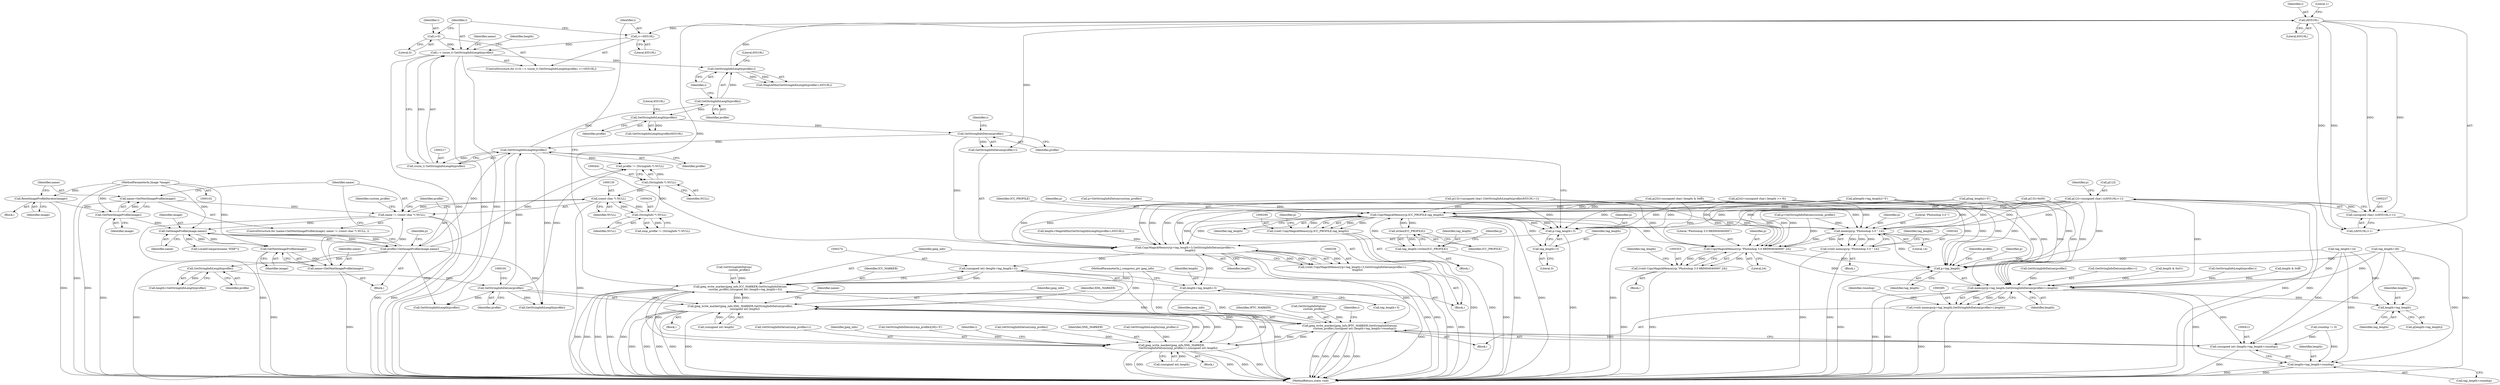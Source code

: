 digraph "0_ImageMagick_9e187b73a8a1290bb0e1a1c878f8be1917aa8742@array" {
"1000232" [label="(Call,p[12]=(unsigned char) ((i/65519L)+1))"];
"1000236" [label="(Call,(unsigned char) ((i/65519L)+1))"];
"1000239" [label="(Call,i/65519L)"];
"1000227" [label="(Call,GetStringInfoLength(profile)-i)"];
"1000228" [label="(Call,GetStringInfoLength(profile))"];
"1000218" [label="(Call,GetStringInfoLength(profile))"];
"1000178" [label="(Call,GetStringInfoDatum(profile))"];
"1000152" [label="(Call,GetStringInfoLength(profile))"];
"1000134" [label="(Call,profile=GetImageProfile(image,name))"];
"1000136" [label="(Call,GetImageProfile(image,name))"];
"1000125" [label="(Call,GetNextImageProfile(image))"];
"1000120" [label="(Call,ResetImageProfileIterator(image))"];
"1000104" [label="(MethodParameterIn,Image *image)"];
"1000501" [label="(Call,GetNextImageProfile(image))"];
"1000127" [label="(Call,name != (const char *) NULL)"];
"1000499" [label="(Call,name=GetNextImageProfile(image))"];
"1000123" [label="(Call,name=GetNextImageProfile(image))"];
"1000129" [label="(Call,(const char *) NULL)"];
"1000440" [label="(Call,(StringInfo *) NULL)"];
"1000433" [label="(Call,(StringInfo *) NULL)"];
"1000264" [label="(Call,GetStringInfoDatum(profile))"];
"1000251" [label="(Call,GetStringInfoLength(profile))"];
"1000214" [label="(Call,i < (ssize_t) GetStringInfoLength(profile))"];
"1000220" [label="(Call,i+=65519L)"];
"1000211" [label="(Call,i=0)"];
"1000216" [label="(Call,(ssize_t) GetStringInfoLength(profile))"];
"1000201" [label="(Call,CopyMagickMemory(p,ICC_PROFILE,tag_length))"];
"1000193" [label="(Call,strlen(ICC_PROFILE))"];
"1000191" [label="(Call,tag_length=strlen(ICC_PROFILE))"];
"1000199" [label="(Call,(void) CopyMagickMemory(p,ICC_PROFILE,tag_length))"];
"1000257" [label="(Call,CopyMagickMemory(p+tag_length+3,GetStringInfoDatum(profile)+i,\n            length))"];
"1000255" [label="(Call,(void) CopyMagickMemory(p+tag_length+3,GetStringInfoDatum(profile)+i,\n            length))"];
"1000273" [label="(Call,(unsigned int) (length+tag_length+3))"];
"1000268" [label="(Call,jpeg_write_marker(jpeg_info,ICC_MARKER,GetStringInfoDatum(\n            custom_profile),(unsigned int) (length+tag_length+3)))"];
"1000175" [label="(Call,jpeg_write_marker(jpeg_info,XML_MARKER,GetStringInfoDatum(profile),\n           (unsigned int) length))"];
"1000406" [label="(Call,jpeg_write_marker(jpeg_info,IPTC_MARKER,GetStringInfoDatum(\n            custom_profile),(unsigned int) (length+tag_length+roundup)))"];
"1000474" [label="(Call,jpeg_write_marker(jpeg_info,XML_MARKER,\n                GetStringInfoDatum(xmp_profile)+i,(unsigned int) length))"];
"1000275" [label="(Call,length+tag_length+3)"];
"1000258" [label="(Call,p+tag_length+3)"];
"1000260" [label="(Call,tag_length+3)"];
"1000343" [label="(Call,memcpy(p,\"Photoshop 3.0 \",14))"];
"1000341" [label="(Call,(void) memcpy(p,\"Photoshop 3.0 \",14))"];
"1000354" [label="(Call,CopyMagickMemory(p,\"Photoshop 3.0 8BIM\04\04\0\0\0\0\",24))"];
"1000352" [label="(Call,(void) CopyMagickMemory(p,\"Photoshop 3.0 8BIM\04\04\0\0\0\0\",24))"];
"1000386" [label="(Call,memcpy(p+tag_length,GetStringInfoDatum(profile)+i,length))"];
"1000384" [label="(Call,(void) memcpy(p+tag_length,GetStringInfoDatum(profile)+i,length))"];
"1000402" [label="(Call,length+tag_length)"];
"1000411" [label="(Call,(unsigned int) (length+tag_length+roundup))"];
"1000413" [label="(Call,length+tag_length+roundup)"];
"1000387" [label="(Call,p+tag_length)"];
"1000251" [label="(Call,GetStringInfoLength(profile))"];
"1000230" [label="(Identifier,i)"];
"1000105" [label="(Block,)"];
"1000388" [label="(Identifier,p)"];
"1000391" [label="(Call,GetStringInfoDatum(profile))"];
"1000354" [label="(Call,CopyMagickMemory(p,\"Photoshop 3.0 8BIM\04\04\0\0\0\0\",24))"];
"1000386" [label="(Call,memcpy(p+tag_length,GetStringInfoDatum(profile)+i,length))"];
"1000124" [label="(Identifier,name)"];
"1000502" [label="(Identifier,image)"];
"1000131" [label="(Identifier,NULL)"];
"1000359" [label="(Identifier,tag_length)"];
"1000370" [label="(Call,p[25]=(unsigned char) (length & 0xff))"];
"1000127" [label="(Call,name != (const char *) NULL)"];
"1000232" [label="(Call,p[12]=(unsigned char) ((i/65519L)+1))"];
"1000222" [label="(Literal,65519L)"];
"1000191" [label="(Call,tag_length=strlen(ICC_PROFILE))"];
"1000478" [label="(Call,GetStringInfoDatum(xmp_profile))"];
"1000267" [label="(Identifier,length)"];
"1000389" [label="(Identifier,tag_length)"];
"1000186" [label="(Identifier,name)"];
"1000396" [label="(Call,roundup != 0)"];
"1000258" [label="(Call,p+tag_length+3)"];
"1000125" [label="(Call,GetNextImageProfile(image))"];
"1000252" [label="(Identifier,profile)"];
"1000199" [label="(Call,(void) CopyMagickMemory(p,ICC_PROFILE,tag_length))"];
"1000202" [label="(Identifier,p)"];
"1000214" [label="(Call,i < (ssize_t) GetStringInfoLength(profile))"];
"1000346" [label="(Literal,14)"];
"1000500" [label="(Identifier,name)"];
"1000176" [label="(Identifier,jpeg_info)"];
"1000340" [label="(Block,)"];
"1000150" [label="(Call,length=GetStringInfoLength(profile))"];
"1000309" [label="(Call,GetStringInfoLength(profile))"];
"1000348" [label="(Identifier,tag_length)"];
"1000135" [label="(Identifier,profile)"];
"1000229" [label="(Identifier,profile)"];
"1000357" [label="(Literal,24)"];
"1000122" [label="(ControlStructure,for (name=GetNextImageProfile(image); name != (const char *) NULL; ))"];
"1000384" [label="(Call,(void) memcpy(p+tag_length,GetStringInfoDatum(profile)+i,length))"];
"1000145" [label="(Call,LocaleCompare(name,\"EXIF\"))"];
"1000390" [label="(Call,GetStringInfoDatum(profile)+i)"];
"1000266" [label="(Identifier,i)"];
"1000241" [label="(Literal,65519L)"];
"1000215" [label="(Identifier,i)"];
"1000399" [label="(Call,p[length+tag_length]='\0')"];
"1000196" [label="(Identifier,p)"];
"1000192" [label="(Identifier,tag_length)"];
"1000312" [label="(Identifier,i)"];
"1000356" [label="(Literal,\"Photoshop 3.0 8BIM\04\04\0\0\0\0\")"];
"1000236" [label="(Call,(unsigned char) ((i/65519L)+1))"];
"1000103" [label="(MethodParameterIn,j_compress_ptr jpeg_info)"];
"1000177" [label="(Identifier,XML_MARKER)"];
"1000263" [label="(Call,GetStringInfoDatum(profile)+i)"];
"1000195" [label="(Call,p=GetStringInfoDatum(custom_profile))"];
"1000137" [label="(Identifier,image)"];
"1000194" [label="(Identifier,ICC_PROFILE)"];
"1000231" [label="(Literal,65519L)"];
"1000239" [label="(Call,i/65519L)"];
"1000407" [label="(Identifier,jpeg_info)"];
"1000270" [label="(Identifier,ICC_MARKER)"];
"1000285" [label="(Identifier,name)"];
"1000408" [label="(Identifier,IPTC_MARKER)"];
"1000126" [label="(Identifier,image)"];
"1000476" [label="(Identifier,XML_MARKER)"];
"1000213" [label="(Literal,0)"];
"1000409" [label="(Call,GetStringInfoDatum(\n            custom_profile))"];
"1000438" [label="(Call,profile != (StringInfo *) NULL)"];
"1000411" [label="(Call,(unsigned int) (length+tag_length+roundup))"];
"1000392" [label="(Identifier,profile)"];
"1000465" [label="(Block,)"];
"1000469" [label="(Call,GetStringInfoLength(xmp_profile)-i)"];
"1000344" [label="(Identifier,p)"];
"1000394" [label="(Identifier,length)"];
"1000265" [label="(Identifier,profile)"];
"1000435" [label="(Identifier,NULL)"];
"1000255" [label="(Call,(void) CopyMagickMemory(p+tag_length+3,GetStringInfoDatum(profile)+i,\n            length))"];
"1000204" [label="(Identifier,tag_length)"];
"1000219" [label="(Identifier,profile)"];
"1000501" [label="(Call,GetNextImageProfile(image))"];
"1000275" [label="(Call,length+tag_length+3)"];
"1000260" [label="(Call,tag_length+3)"];
"1000397" [label="(Identifier,roundup)"];
"1000226" [label="(Call,MagickMin(GetStringInfoLength(profile)-i,65519L))"];
"1000414" [label="(Identifier,length)"];
"1000477" [label="(Call,GetStringInfoDatum(xmp_profile)+i)"];
"1000152" [label="(Call,GetStringInfoLength(profile))"];
"1000499" [label="(Call,name=GetNextImageProfile(image))"];
"1000269" [label="(Identifier,jpeg_info)"];
"1000240" [label="(Identifier,i)"];
"1000212" [label="(Identifier,i)"];
"1000153" [label="(Identifier,profile)"];
"1000475" [label="(Identifier,jpeg_info)"];
"1000433" [label="(Call,(StringInfo *) NULL)"];
"1000121" [label="(Identifier,image)"];
"1000352" [label="(Call,(void) CopyMagickMemory(p,\"Photoshop 3.0 8BIM\04\04\0\0\0\0\",24))"];
"1000120" [label="(Call,ResetImageProfileIterator(image))"];
"1000276" [label="(Identifier,length)"];
"1000224" [label="(Call,length=MagickMin(GetStringInfoLength(profile)-i,65519L))"];
"1000347" [label="(Call,tag_length=14)"];
"1000379" [label="(Call,p[13]=0x00)"];
"1000345" [label="(Literal,\"Photoshop 3.0 \")"];
"1000129" [label="(Call,(const char *) NULL)"];
"1000228" [label="(Call,GetStringInfoLength(profile))"];
"1000218" [label="(Call,GetStringInfoLength(profile))"];
"1000361" [label="(Call,p[24]=(unsigned char) (length >> 8))"];
"1000358" [label="(Call,tag_length=26)"];
"1000225" [label="(Identifier,length)"];
"1000261" [label="(Identifier,tag_length)"];
"1000406" [label="(Call,jpeg_write_marker(jpeg_info,IPTC_MARKER,GetStringInfoDatum(\n            custom_profile),(unsigned int) (length+tag_length+roundup)))"];
"1000149" [label="(Block,)"];
"1000233" [label="(Call,p[12])"];
"1000351" [label="(Block,)"];
"1000207" [label="(Identifier,p)"];
"1000474" [label="(Call,jpeg_write_marker(jpeg_info,XML_MARKER,\n                GetStringInfoDatum(xmp_profile)+i,(unsigned int) length))"];
"1000497" [label="(Call,GetStringInfoLength(profile))"];
"1000134" [label="(Call,profile=GetImageProfile(image,name))"];
"1000431" [label="(Call,xmp_profile != (StringInfo *) NULL)"];
"1000446" [label="(Call,GetStringInfoDatum(xmp_profile)[28]='\0')"];
"1000463" [label="(Identifier,i)"];
"1000271" [label="(Call,GetStringInfoDatum(\n            custom_profile))"];
"1000277" [label="(Call,tag_length+3)"];
"1000504" [label="(Identifier,custom_profile)"];
"1000221" [label="(Identifier,i)"];
"1000327" [label="(Call,length & 0x01)"];
"1000123" [label="(Call,name=GetNextImageProfile(image))"];
"1000193" [label="(Call,strlen(ICC_PROFILE))"];
"1000268" [label="(Call,jpeg_write_marker(jpeg_info,ICC_MARKER,GetStringInfoDatum(\n            custom_profile),(unsigned int) (length+tag_length+3)))"];
"1000220" [label="(Call,i+=65519L)"];
"1000238" [label="(Call,(i/65519L)+1)"];
"1000245" [label="(Identifier,p)"];
"1000262" [label="(Literal,3)"];
"1000341" [label="(Call,(void) memcpy(p,\"Photoshop 3.0 \",14))"];
"1000387" [label="(Call,p+tag_length)"];
"1000415" [label="(Call,tag_length+roundup)"];
"1000442" [label="(Identifier,NULL)"];
"1000481" [label="(Call,(unsigned int) length)"];
"1000175" [label="(Call,jpeg_write_marker(jpeg_info,XML_MARKER,GetStringInfoDatum(profile),\n           (unsigned int) length))"];
"1000132" [label="(Block,)"];
"1000139" [label="(Call,p=GetStringInfoDatum(custom_profile))"];
"1000259" [label="(Identifier,p)"];
"1000257" [label="(Call,CopyMagickMemory(p+tag_length+3,GetStringInfoDatum(profile)+i,\n            length))"];
"1000250" [label="(Call,GetStringInfoLength(profile)/65519L)"];
"1000136" [label="(Call,GetImageProfile(image,name))"];
"1000210" [label="(ControlStructure,for (i=0; i < (ssize_t) GetStringInfoLength(profile); i+=65519L))"];
"1000242" [label="(Literal,1)"];
"1000201" [label="(Call,CopyMagickMemory(p,ICC_PROFILE,tag_length))"];
"1000402" [label="(Call,length+tag_length)"];
"1000273" [label="(Call,(unsigned int) (length+tag_length+3))"];
"1000179" [label="(Identifier,profile)"];
"1000178" [label="(Call,GetStringInfoDatum(profile))"];
"1000343" [label="(Call,memcpy(p,\"Photoshop 3.0 \",14))"];
"1000264" [label="(Call,GetStringInfoDatum(profile))"];
"1000223" [label="(Block,)"];
"1000138" [label="(Identifier,name)"];
"1000227" [label="(Call,GetStringInfoLength(profile)-i)"];
"1000413" [label="(Call,length+tag_length+roundup)"];
"1000507" [label="(MethodReturn,static void)"];
"1000318" [label="(Call,GetStringInfoLength(profile)-i)"];
"1000180" [label="(Call,(unsigned int) length)"];
"1000403" [label="(Identifier,length)"];
"1000216" [label="(Call,(ssize_t) GetStringInfoLength(profile))"];
"1000140" [label="(Identifier,p)"];
"1000205" [label="(Call,p[tag_length]='\0')"];
"1000376" [label="(Call,length & 0xff)"];
"1000253" [label="(Literal,65519L)"];
"1000203" [label="(Identifier,ICC_PROFILE)"];
"1000243" [label="(Call,p[13]=(unsigned char) (GetStringInfoLength(profile)/65519L+1))"];
"1000400" [label="(Call,p[length+tag_length])"];
"1000211" [label="(Call,i=0)"];
"1000440" [label="(Call,(StringInfo *) NULL)"];
"1000314" [label="(Block,)"];
"1000104" [label="(MethodParameterIn,Image *image)"];
"1000355" [label="(Identifier,p)"];
"1000189" [label="(Block,)"];
"1000128" [label="(Identifier,name)"];
"1000404" [label="(Identifier,tag_length)"];
"1000232" -> "1000223"  [label="AST: "];
"1000232" -> "1000236"  [label="CFG: "];
"1000233" -> "1000232"  [label="AST: "];
"1000236" -> "1000232"  [label="AST: "];
"1000245" -> "1000232"  [label="CFG: "];
"1000232" -> "1000507"  [label="DDG: "];
"1000232" -> "1000507"  [label="DDG: "];
"1000232" -> "1000201"  [label="DDG: "];
"1000236" -> "1000232"  [label="DDG: "];
"1000232" -> "1000257"  [label="DDG: "];
"1000232" -> "1000258"  [label="DDG: "];
"1000232" -> "1000343"  [label="DDG: "];
"1000232" -> "1000354"  [label="DDG: "];
"1000232" -> "1000386"  [label="DDG: "];
"1000232" -> "1000387"  [label="DDG: "];
"1000236" -> "1000238"  [label="CFG: "];
"1000237" -> "1000236"  [label="AST: "];
"1000238" -> "1000236"  [label="AST: "];
"1000236" -> "1000507"  [label="DDG: "];
"1000239" -> "1000236"  [label="DDG: "];
"1000239" -> "1000236"  [label="DDG: "];
"1000239" -> "1000238"  [label="AST: "];
"1000239" -> "1000241"  [label="CFG: "];
"1000240" -> "1000239"  [label="AST: "];
"1000241" -> "1000239"  [label="AST: "];
"1000242" -> "1000239"  [label="CFG: "];
"1000239" -> "1000220"  [label="DDG: "];
"1000239" -> "1000238"  [label="DDG: "];
"1000239" -> "1000238"  [label="DDG: "];
"1000227" -> "1000239"  [label="DDG: "];
"1000239" -> "1000257"  [label="DDG: "];
"1000239" -> "1000263"  [label="DDG: "];
"1000227" -> "1000226"  [label="AST: "];
"1000227" -> "1000230"  [label="CFG: "];
"1000228" -> "1000227"  [label="AST: "];
"1000230" -> "1000227"  [label="AST: "];
"1000231" -> "1000227"  [label="CFG: "];
"1000227" -> "1000226"  [label="DDG: "];
"1000227" -> "1000226"  [label="DDG: "];
"1000228" -> "1000227"  [label="DDG: "];
"1000214" -> "1000227"  [label="DDG: "];
"1000228" -> "1000229"  [label="CFG: "];
"1000229" -> "1000228"  [label="AST: "];
"1000230" -> "1000228"  [label="CFG: "];
"1000218" -> "1000228"  [label="DDG: "];
"1000228" -> "1000251"  [label="DDG: "];
"1000218" -> "1000216"  [label="AST: "];
"1000218" -> "1000219"  [label="CFG: "];
"1000219" -> "1000218"  [label="AST: "];
"1000216" -> "1000218"  [label="CFG: "];
"1000218" -> "1000216"  [label="DDG: "];
"1000178" -> "1000218"  [label="DDG: "];
"1000264" -> "1000218"  [label="DDG: "];
"1000134" -> "1000218"  [label="DDG: "];
"1000218" -> "1000309"  [label="DDG: "];
"1000218" -> "1000438"  [label="DDG: "];
"1000218" -> "1000497"  [label="DDG: "];
"1000178" -> "1000175"  [label="AST: "];
"1000178" -> "1000179"  [label="CFG: "];
"1000179" -> "1000178"  [label="AST: "];
"1000181" -> "1000178"  [label="CFG: "];
"1000178" -> "1000175"  [label="DDG: "];
"1000152" -> "1000178"  [label="DDG: "];
"1000178" -> "1000309"  [label="DDG: "];
"1000178" -> "1000438"  [label="DDG: "];
"1000178" -> "1000497"  [label="DDG: "];
"1000152" -> "1000150"  [label="AST: "];
"1000152" -> "1000153"  [label="CFG: "];
"1000153" -> "1000152"  [label="AST: "];
"1000150" -> "1000152"  [label="CFG: "];
"1000152" -> "1000150"  [label="DDG: "];
"1000134" -> "1000152"  [label="DDG: "];
"1000134" -> "1000132"  [label="AST: "];
"1000134" -> "1000136"  [label="CFG: "];
"1000135" -> "1000134"  [label="AST: "];
"1000136" -> "1000134"  [label="AST: "];
"1000140" -> "1000134"  [label="CFG: "];
"1000134" -> "1000507"  [label="DDG: "];
"1000136" -> "1000134"  [label="DDG: "];
"1000136" -> "1000134"  [label="DDG: "];
"1000134" -> "1000309"  [label="DDG: "];
"1000134" -> "1000438"  [label="DDG: "];
"1000134" -> "1000497"  [label="DDG: "];
"1000136" -> "1000138"  [label="CFG: "];
"1000137" -> "1000136"  [label="AST: "];
"1000138" -> "1000136"  [label="AST: "];
"1000125" -> "1000136"  [label="DDG: "];
"1000501" -> "1000136"  [label="DDG: "];
"1000104" -> "1000136"  [label="DDG: "];
"1000127" -> "1000136"  [label="DDG: "];
"1000136" -> "1000145"  [label="DDG: "];
"1000136" -> "1000501"  [label="DDG: "];
"1000125" -> "1000123"  [label="AST: "];
"1000125" -> "1000126"  [label="CFG: "];
"1000126" -> "1000125"  [label="AST: "];
"1000123" -> "1000125"  [label="CFG: "];
"1000125" -> "1000507"  [label="DDG: "];
"1000125" -> "1000123"  [label="DDG: "];
"1000120" -> "1000125"  [label="DDG: "];
"1000104" -> "1000125"  [label="DDG: "];
"1000120" -> "1000105"  [label="AST: "];
"1000120" -> "1000121"  [label="CFG: "];
"1000121" -> "1000120"  [label="AST: "];
"1000124" -> "1000120"  [label="CFG: "];
"1000120" -> "1000507"  [label="DDG: "];
"1000104" -> "1000120"  [label="DDG: "];
"1000104" -> "1000102"  [label="AST: "];
"1000104" -> "1000507"  [label="DDG: "];
"1000104" -> "1000501"  [label="DDG: "];
"1000501" -> "1000499"  [label="AST: "];
"1000501" -> "1000502"  [label="CFG: "];
"1000502" -> "1000501"  [label="AST: "];
"1000499" -> "1000501"  [label="CFG: "];
"1000501" -> "1000507"  [label="DDG: "];
"1000501" -> "1000499"  [label="DDG: "];
"1000127" -> "1000122"  [label="AST: "];
"1000127" -> "1000129"  [label="CFG: "];
"1000128" -> "1000127"  [label="AST: "];
"1000129" -> "1000127"  [label="AST: "];
"1000135" -> "1000127"  [label="CFG: "];
"1000504" -> "1000127"  [label="CFG: "];
"1000127" -> "1000507"  [label="DDG: "];
"1000127" -> "1000507"  [label="DDG: "];
"1000127" -> "1000507"  [label="DDG: "];
"1000499" -> "1000127"  [label="DDG: "];
"1000123" -> "1000127"  [label="DDG: "];
"1000129" -> "1000127"  [label="DDG: "];
"1000499" -> "1000132"  [label="AST: "];
"1000500" -> "1000499"  [label="AST: "];
"1000128" -> "1000499"  [label="CFG: "];
"1000499" -> "1000507"  [label="DDG: "];
"1000123" -> "1000122"  [label="AST: "];
"1000124" -> "1000123"  [label="AST: "];
"1000128" -> "1000123"  [label="CFG: "];
"1000123" -> "1000507"  [label="DDG: "];
"1000129" -> "1000131"  [label="CFG: "];
"1000130" -> "1000129"  [label="AST: "];
"1000131" -> "1000129"  [label="AST: "];
"1000129" -> "1000507"  [label="DDG: "];
"1000440" -> "1000129"  [label="DDG: "];
"1000433" -> "1000129"  [label="DDG: "];
"1000129" -> "1000433"  [label="DDG: "];
"1000440" -> "1000438"  [label="AST: "];
"1000440" -> "1000442"  [label="CFG: "];
"1000441" -> "1000440"  [label="AST: "];
"1000442" -> "1000440"  [label="AST: "];
"1000438" -> "1000440"  [label="CFG: "];
"1000440" -> "1000438"  [label="DDG: "];
"1000433" -> "1000440"  [label="DDG: "];
"1000433" -> "1000431"  [label="AST: "];
"1000433" -> "1000435"  [label="CFG: "];
"1000434" -> "1000433"  [label="AST: "];
"1000435" -> "1000433"  [label="AST: "];
"1000431" -> "1000433"  [label="CFG: "];
"1000433" -> "1000431"  [label="DDG: "];
"1000264" -> "1000263"  [label="AST: "];
"1000264" -> "1000265"  [label="CFG: "];
"1000265" -> "1000264"  [label="AST: "];
"1000266" -> "1000264"  [label="CFG: "];
"1000264" -> "1000257"  [label="DDG: "];
"1000264" -> "1000263"  [label="DDG: "];
"1000251" -> "1000264"  [label="DDG: "];
"1000251" -> "1000250"  [label="AST: "];
"1000251" -> "1000252"  [label="CFG: "];
"1000252" -> "1000251"  [label="AST: "];
"1000253" -> "1000251"  [label="CFG: "];
"1000251" -> "1000250"  [label="DDG: "];
"1000214" -> "1000210"  [label="AST: "];
"1000214" -> "1000216"  [label="CFG: "];
"1000215" -> "1000214"  [label="AST: "];
"1000216" -> "1000214"  [label="AST: "];
"1000225" -> "1000214"  [label="CFG: "];
"1000285" -> "1000214"  [label="CFG: "];
"1000214" -> "1000507"  [label="DDG: "];
"1000214" -> "1000507"  [label="DDG: "];
"1000214" -> "1000507"  [label="DDG: "];
"1000220" -> "1000214"  [label="DDG: "];
"1000211" -> "1000214"  [label="DDG: "];
"1000216" -> "1000214"  [label="DDG: "];
"1000220" -> "1000210"  [label="AST: "];
"1000220" -> "1000222"  [label="CFG: "];
"1000221" -> "1000220"  [label="AST: "];
"1000222" -> "1000220"  [label="AST: "];
"1000215" -> "1000220"  [label="CFG: "];
"1000211" -> "1000210"  [label="AST: "];
"1000211" -> "1000213"  [label="CFG: "];
"1000212" -> "1000211"  [label="AST: "];
"1000213" -> "1000211"  [label="AST: "];
"1000215" -> "1000211"  [label="CFG: "];
"1000217" -> "1000216"  [label="AST: "];
"1000201" -> "1000199"  [label="AST: "];
"1000201" -> "1000204"  [label="CFG: "];
"1000202" -> "1000201"  [label="AST: "];
"1000203" -> "1000201"  [label="AST: "];
"1000204" -> "1000201"  [label="AST: "];
"1000199" -> "1000201"  [label="CFG: "];
"1000201" -> "1000507"  [label="DDG: "];
"1000201" -> "1000507"  [label="DDG: "];
"1000201" -> "1000507"  [label="DDG: "];
"1000201" -> "1000193"  [label="DDG: "];
"1000201" -> "1000199"  [label="DDG: "];
"1000201" -> "1000199"  [label="DDG: "];
"1000201" -> "1000199"  [label="DDG: "];
"1000205" -> "1000201"  [label="DDG: "];
"1000379" -> "1000201"  [label="DDG: "];
"1000399" -> "1000201"  [label="DDG: "];
"1000361" -> "1000201"  [label="DDG: "];
"1000243" -> "1000201"  [label="DDG: "];
"1000195" -> "1000201"  [label="DDG: "];
"1000370" -> "1000201"  [label="DDG: "];
"1000193" -> "1000201"  [label="DDG: "];
"1000191" -> "1000201"  [label="DDG: "];
"1000201" -> "1000257"  [label="DDG: "];
"1000201" -> "1000257"  [label="DDG: "];
"1000201" -> "1000258"  [label="DDG: "];
"1000201" -> "1000258"  [label="DDG: "];
"1000201" -> "1000260"  [label="DDG: "];
"1000201" -> "1000343"  [label="DDG: "];
"1000201" -> "1000354"  [label="DDG: "];
"1000193" -> "1000191"  [label="AST: "];
"1000193" -> "1000194"  [label="CFG: "];
"1000194" -> "1000193"  [label="AST: "];
"1000191" -> "1000193"  [label="CFG: "];
"1000193" -> "1000191"  [label="DDG: "];
"1000191" -> "1000189"  [label="AST: "];
"1000192" -> "1000191"  [label="AST: "];
"1000196" -> "1000191"  [label="CFG: "];
"1000191" -> "1000507"  [label="DDG: "];
"1000199" -> "1000189"  [label="AST: "];
"1000200" -> "1000199"  [label="AST: "];
"1000207" -> "1000199"  [label="CFG: "];
"1000199" -> "1000507"  [label="DDG: "];
"1000199" -> "1000507"  [label="DDG: "];
"1000257" -> "1000255"  [label="AST: "];
"1000257" -> "1000267"  [label="CFG: "];
"1000258" -> "1000257"  [label="AST: "];
"1000263" -> "1000257"  [label="AST: "];
"1000267" -> "1000257"  [label="AST: "];
"1000255" -> "1000257"  [label="CFG: "];
"1000257" -> "1000507"  [label="DDG: "];
"1000257" -> "1000507"  [label="DDG: "];
"1000257" -> "1000255"  [label="DDG: "];
"1000257" -> "1000255"  [label="DDG: "];
"1000257" -> "1000255"  [label="DDG: "];
"1000205" -> "1000257"  [label="DDG: "];
"1000399" -> "1000257"  [label="DDG: "];
"1000361" -> "1000257"  [label="DDG: "];
"1000243" -> "1000257"  [label="DDG: "];
"1000370" -> "1000257"  [label="DDG: "];
"1000224" -> "1000257"  [label="DDG: "];
"1000257" -> "1000273"  [label="DDG: "];
"1000257" -> "1000275"  [label="DDG: "];
"1000255" -> "1000223"  [label="AST: "];
"1000256" -> "1000255"  [label="AST: "];
"1000269" -> "1000255"  [label="CFG: "];
"1000255" -> "1000507"  [label="DDG: "];
"1000255" -> "1000507"  [label="DDG: "];
"1000273" -> "1000268"  [label="AST: "];
"1000273" -> "1000275"  [label="CFG: "];
"1000274" -> "1000273"  [label="AST: "];
"1000275" -> "1000273"  [label="AST: "];
"1000268" -> "1000273"  [label="CFG: "];
"1000273" -> "1000507"  [label="DDG: "];
"1000273" -> "1000268"  [label="DDG: "];
"1000268" -> "1000223"  [label="AST: "];
"1000269" -> "1000268"  [label="AST: "];
"1000270" -> "1000268"  [label="AST: "];
"1000271" -> "1000268"  [label="AST: "];
"1000221" -> "1000268"  [label="CFG: "];
"1000268" -> "1000507"  [label="DDG: "];
"1000268" -> "1000507"  [label="DDG: "];
"1000268" -> "1000507"  [label="DDG: "];
"1000268" -> "1000507"  [label="DDG: "];
"1000268" -> "1000507"  [label="DDG: "];
"1000268" -> "1000175"  [label="DDG: "];
"1000406" -> "1000268"  [label="DDG: "];
"1000175" -> "1000268"  [label="DDG: "];
"1000474" -> "1000268"  [label="DDG: "];
"1000103" -> "1000268"  [label="DDG: "];
"1000271" -> "1000268"  [label="DDG: "];
"1000268" -> "1000406"  [label="DDG: "];
"1000268" -> "1000474"  [label="DDG: "];
"1000175" -> "1000149"  [label="AST: "];
"1000175" -> "1000180"  [label="CFG: "];
"1000176" -> "1000175"  [label="AST: "];
"1000177" -> "1000175"  [label="AST: "];
"1000180" -> "1000175"  [label="AST: "];
"1000186" -> "1000175"  [label="CFG: "];
"1000175" -> "1000507"  [label="DDG: "];
"1000175" -> "1000507"  [label="DDG: "];
"1000175" -> "1000507"  [label="DDG: "];
"1000175" -> "1000507"  [label="DDG: "];
"1000175" -> "1000507"  [label="DDG: "];
"1000406" -> "1000175"  [label="DDG: "];
"1000474" -> "1000175"  [label="DDG: "];
"1000474" -> "1000175"  [label="DDG: "];
"1000103" -> "1000175"  [label="DDG: "];
"1000180" -> "1000175"  [label="DDG: "];
"1000175" -> "1000406"  [label="DDG: "];
"1000175" -> "1000474"  [label="DDG: "];
"1000175" -> "1000474"  [label="DDG: "];
"1000406" -> "1000314"  [label="AST: "];
"1000406" -> "1000411"  [label="CFG: "];
"1000407" -> "1000406"  [label="AST: "];
"1000408" -> "1000406"  [label="AST: "];
"1000409" -> "1000406"  [label="AST: "];
"1000411" -> "1000406"  [label="AST: "];
"1000312" -> "1000406"  [label="CFG: "];
"1000406" -> "1000507"  [label="DDG: "];
"1000406" -> "1000507"  [label="DDG: "];
"1000406" -> "1000507"  [label="DDG: "];
"1000406" -> "1000507"  [label="DDG: "];
"1000406" -> "1000507"  [label="DDG: "];
"1000474" -> "1000406"  [label="DDG: "];
"1000103" -> "1000406"  [label="DDG: "];
"1000409" -> "1000406"  [label="DDG: "];
"1000411" -> "1000406"  [label="DDG: "];
"1000406" -> "1000474"  [label="DDG: "];
"1000474" -> "1000465"  [label="AST: "];
"1000474" -> "1000481"  [label="CFG: "];
"1000475" -> "1000474"  [label="AST: "];
"1000476" -> "1000474"  [label="AST: "];
"1000477" -> "1000474"  [label="AST: "];
"1000481" -> "1000474"  [label="AST: "];
"1000463" -> "1000474"  [label="CFG: "];
"1000474" -> "1000507"  [label="DDG: "];
"1000474" -> "1000507"  [label="DDG: "];
"1000474" -> "1000507"  [label="DDG: "];
"1000474" -> "1000507"  [label="DDG: "];
"1000474" -> "1000507"  [label="DDG: "];
"1000103" -> "1000474"  [label="DDG: "];
"1000478" -> "1000474"  [label="DDG: "];
"1000446" -> "1000474"  [label="DDG: "];
"1000469" -> "1000474"  [label="DDG: "];
"1000481" -> "1000474"  [label="DDG: "];
"1000275" -> "1000277"  [label="CFG: "];
"1000276" -> "1000275"  [label="AST: "];
"1000277" -> "1000275"  [label="AST: "];
"1000275" -> "1000507"  [label="DDG: "];
"1000275" -> "1000507"  [label="DDG: "];
"1000258" -> "1000260"  [label="CFG: "];
"1000259" -> "1000258"  [label="AST: "];
"1000260" -> "1000258"  [label="AST: "];
"1000265" -> "1000258"  [label="CFG: "];
"1000258" -> "1000507"  [label="DDG: "];
"1000205" -> "1000258"  [label="DDG: "];
"1000399" -> "1000258"  [label="DDG: "];
"1000361" -> "1000258"  [label="DDG: "];
"1000243" -> "1000258"  [label="DDG: "];
"1000370" -> "1000258"  [label="DDG: "];
"1000260" -> "1000262"  [label="CFG: "];
"1000261" -> "1000260"  [label="AST: "];
"1000262" -> "1000260"  [label="AST: "];
"1000343" -> "1000341"  [label="AST: "];
"1000343" -> "1000346"  [label="CFG: "];
"1000344" -> "1000343"  [label="AST: "];
"1000345" -> "1000343"  [label="AST: "];
"1000346" -> "1000343"  [label="AST: "];
"1000341" -> "1000343"  [label="CFG: "];
"1000343" -> "1000341"  [label="DDG: "];
"1000343" -> "1000341"  [label="DDG: "];
"1000343" -> "1000341"  [label="DDG: "];
"1000205" -> "1000343"  [label="DDG: "];
"1000139" -> "1000343"  [label="DDG: "];
"1000379" -> "1000343"  [label="DDG: "];
"1000399" -> "1000343"  [label="DDG: "];
"1000361" -> "1000343"  [label="DDG: "];
"1000243" -> "1000343"  [label="DDG: "];
"1000370" -> "1000343"  [label="DDG: "];
"1000354" -> "1000343"  [label="DDG: "];
"1000343" -> "1000354"  [label="DDG: "];
"1000343" -> "1000386"  [label="DDG: "];
"1000343" -> "1000387"  [label="DDG: "];
"1000341" -> "1000340"  [label="AST: "];
"1000342" -> "1000341"  [label="AST: "];
"1000348" -> "1000341"  [label="CFG: "];
"1000341" -> "1000507"  [label="DDG: "];
"1000341" -> "1000507"  [label="DDG: "];
"1000354" -> "1000352"  [label="AST: "];
"1000354" -> "1000357"  [label="CFG: "];
"1000355" -> "1000354"  [label="AST: "];
"1000356" -> "1000354"  [label="AST: "];
"1000357" -> "1000354"  [label="AST: "];
"1000352" -> "1000354"  [label="CFG: "];
"1000354" -> "1000352"  [label="DDG: "];
"1000354" -> "1000352"  [label="DDG: "];
"1000354" -> "1000352"  [label="DDG: "];
"1000205" -> "1000354"  [label="DDG: "];
"1000139" -> "1000354"  [label="DDG: "];
"1000379" -> "1000354"  [label="DDG: "];
"1000399" -> "1000354"  [label="DDG: "];
"1000361" -> "1000354"  [label="DDG: "];
"1000243" -> "1000354"  [label="DDG: "];
"1000370" -> "1000354"  [label="DDG: "];
"1000354" -> "1000386"  [label="DDG: "];
"1000354" -> "1000387"  [label="DDG: "];
"1000352" -> "1000351"  [label="AST: "];
"1000353" -> "1000352"  [label="AST: "];
"1000359" -> "1000352"  [label="CFG: "];
"1000352" -> "1000507"  [label="DDG: "];
"1000352" -> "1000507"  [label="DDG: "];
"1000386" -> "1000384"  [label="AST: "];
"1000386" -> "1000394"  [label="CFG: "];
"1000387" -> "1000386"  [label="AST: "];
"1000390" -> "1000386"  [label="AST: "];
"1000394" -> "1000386"  [label="AST: "];
"1000384" -> "1000386"  [label="CFG: "];
"1000386" -> "1000507"  [label="DDG: "];
"1000386" -> "1000507"  [label="DDG: "];
"1000386" -> "1000384"  [label="DDG: "];
"1000386" -> "1000384"  [label="DDG: "];
"1000386" -> "1000384"  [label="DDG: "];
"1000205" -> "1000386"  [label="DDG: "];
"1000379" -> "1000386"  [label="DDG: "];
"1000399" -> "1000386"  [label="DDG: "];
"1000361" -> "1000386"  [label="DDG: "];
"1000370" -> "1000386"  [label="DDG: "];
"1000347" -> "1000386"  [label="DDG: "];
"1000358" -> "1000386"  [label="DDG: "];
"1000391" -> "1000386"  [label="DDG: "];
"1000318" -> "1000386"  [label="DDG: "];
"1000376" -> "1000386"  [label="DDG: "];
"1000327" -> "1000386"  [label="DDG: "];
"1000386" -> "1000402"  [label="DDG: "];
"1000386" -> "1000411"  [label="DDG: "];
"1000386" -> "1000413"  [label="DDG: "];
"1000384" -> "1000314"  [label="AST: "];
"1000385" -> "1000384"  [label="AST: "];
"1000397" -> "1000384"  [label="CFG: "];
"1000384" -> "1000507"  [label="DDG: "];
"1000384" -> "1000507"  [label="DDG: "];
"1000402" -> "1000400"  [label="AST: "];
"1000402" -> "1000404"  [label="CFG: "];
"1000403" -> "1000402"  [label="AST: "];
"1000404" -> "1000402"  [label="AST: "];
"1000400" -> "1000402"  [label="CFG: "];
"1000347" -> "1000402"  [label="DDG: "];
"1000358" -> "1000402"  [label="DDG: "];
"1000411" -> "1000413"  [label="CFG: "];
"1000412" -> "1000411"  [label="AST: "];
"1000413" -> "1000411"  [label="AST: "];
"1000411" -> "1000507"  [label="DDG: "];
"1000347" -> "1000411"  [label="DDG: "];
"1000358" -> "1000411"  [label="DDG: "];
"1000396" -> "1000411"  [label="DDG: "];
"1000413" -> "1000415"  [label="CFG: "];
"1000414" -> "1000413"  [label="AST: "];
"1000415" -> "1000413"  [label="AST: "];
"1000413" -> "1000507"  [label="DDG: "];
"1000413" -> "1000507"  [label="DDG: "];
"1000347" -> "1000413"  [label="DDG: "];
"1000358" -> "1000413"  [label="DDG: "];
"1000396" -> "1000413"  [label="DDG: "];
"1000387" -> "1000389"  [label="CFG: "];
"1000388" -> "1000387"  [label="AST: "];
"1000389" -> "1000387"  [label="AST: "];
"1000392" -> "1000387"  [label="CFG: "];
"1000387" -> "1000507"  [label="DDG: "];
"1000205" -> "1000387"  [label="DDG: "];
"1000379" -> "1000387"  [label="DDG: "];
"1000399" -> "1000387"  [label="DDG: "];
"1000361" -> "1000387"  [label="DDG: "];
"1000370" -> "1000387"  [label="DDG: "];
"1000347" -> "1000387"  [label="DDG: "];
"1000358" -> "1000387"  [label="DDG: "];
}
